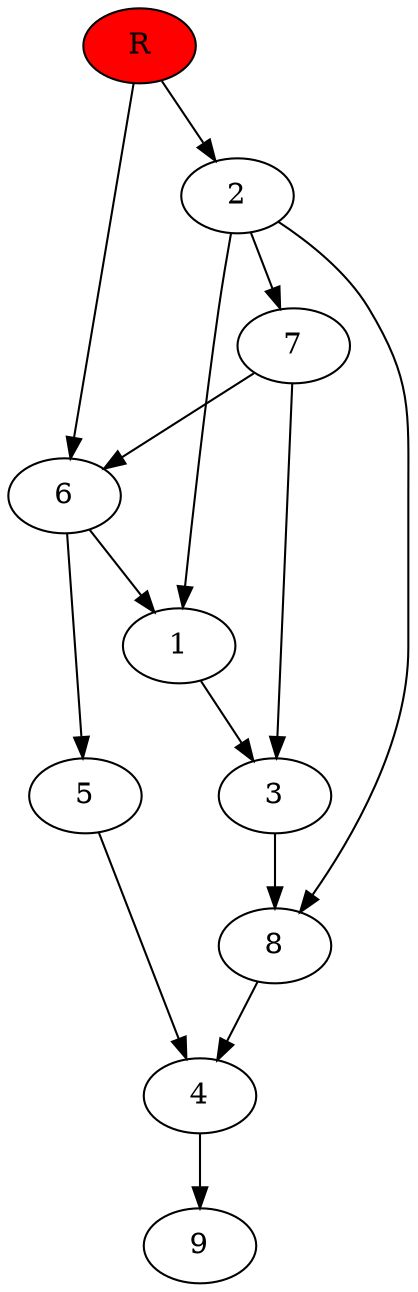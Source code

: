digraph prb12296 {
	1
	2
	3
	4
	5
	6
	7
	8
	R [fillcolor="#ff0000" style=filled]
	1 -> 3
	2 -> 1
	2 -> 7
	2 -> 8
	3 -> 8
	4 -> 9
	5 -> 4
	6 -> 1
	6 -> 5
	7 -> 3
	7 -> 6
	8 -> 4
	R -> 2
	R -> 6
}
